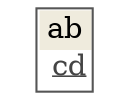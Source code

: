 #data_model
digraph {
graph [rankdir=BT tooltip="Data Model" ]

node [margin=0 fontcolor = "#444444" ]

edge [color = "#555555", arrowsize = 1, ]

pack=true
packmode= "node"

  "ab" [label = <<TABLE ALIGN="LEFT" BORDER="1" CELLBORDER="0" CELLSPACING="0" COLOR="#555555">
    <TR>
      <TD COLSPAN="2" BGCOLOR="#EFEBDD" BORDER="0"><FONT COLOR="#000000">ab</FONT>
</TD>
    </TR>
    <TR>
      <TD ALIGN="LEFT" BGCOLOR="#FFFFFF"></TD>
      <TD ALIGN="LEFT" BGCOLOR="#FFFFFF"><U>cd</U></TD>
    </TR>
  </TABLE>>, shape = "plaintext"] 


}
